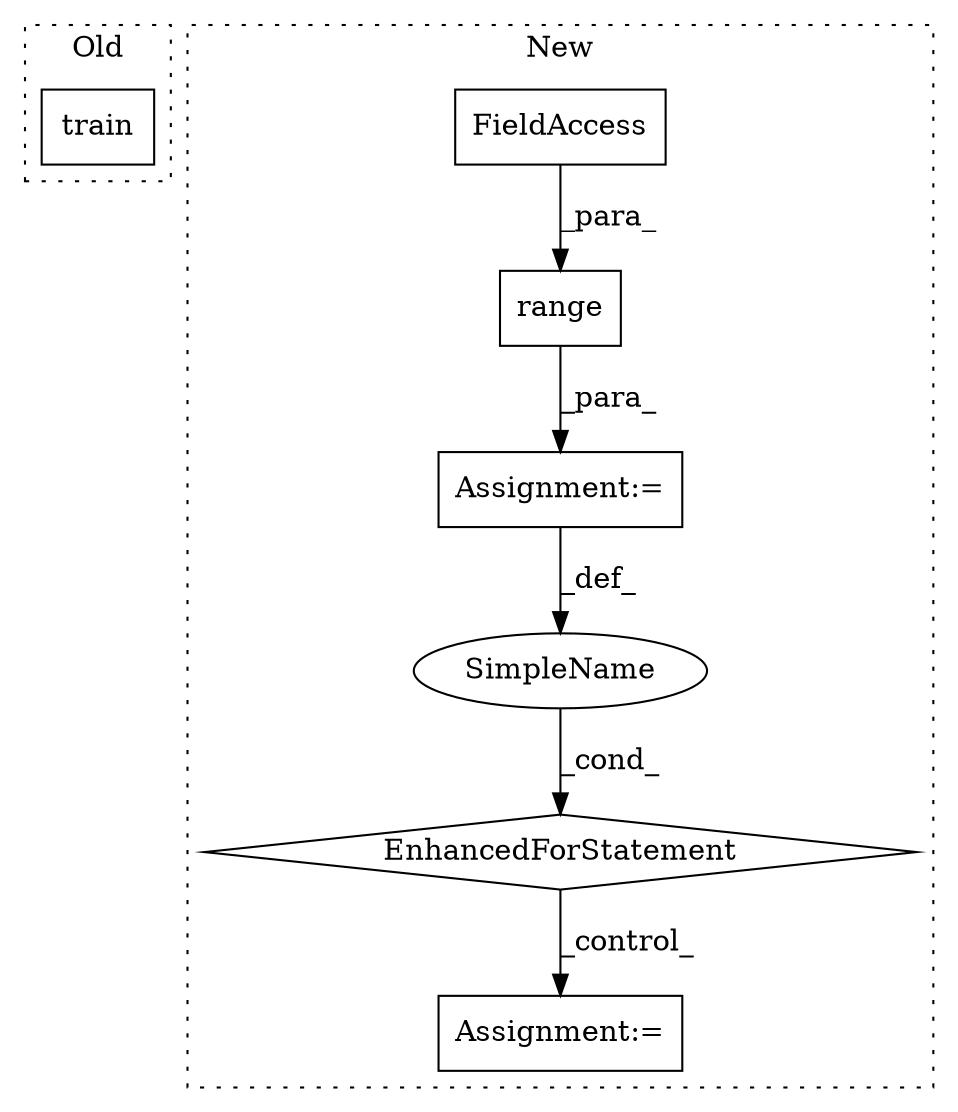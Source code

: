 digraph G {
subgraph cluster0 {
1 [label="train" a="32" s="1782,1794" l="6,1" shape="box"];
label = "Old";
style="dotted";
}
subgraph cluster1 {
2 [label="range" a="32" s="2367,2388" l="6,1" shape="box"];
3 [label="Assignment:=" a="7" s="2302,2389" l="57,2" shape="box"];
4 [label="EnhancedForStatement" a="70" s="2302,2389" l="57,2" shape="diamond"];
5 [label="FieldAccess" a="22" s="2373" l="15" shape="box"];
6 [label="SimpleName" a="42" s="2363" l="1" shape="ellipse"];
7 [label="Assignment:=" a="7" s="2477" l="1" shape="box"];
label = "New";
style="dotted";
}
2 -> 3 [label="_para_"];
3 -> 6 [label="_def_"];
4 -> 7 [label="_control_"];
5 -> 2 [label="_para_"];
6 -> 4 [label="_cond_"];
}